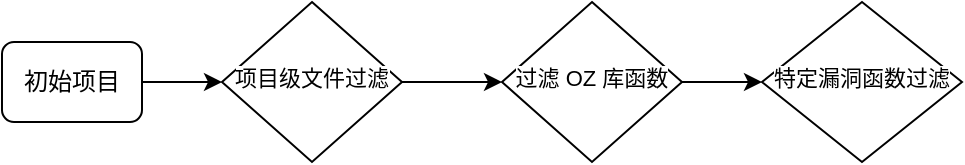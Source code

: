 <mxfile version="24.8.3">
  <diagram id="C5RBs43oDa-KdzZeNtuy" name="Page-1">
    <mxGraphModel dx="795" dy="539" grid="1" gridSize="10" guides="1" tooltips="1" connect="1" arrows="1" fold="1" page="1" pageScale="1" pageWidth="827" pageHeight="1169" math="0" shadow="0">
      <root>
        <mxCell id="WIyWlLk6GJQsqaUBKTNV-0" />
        <mxCell id="WIyWlLk6GJQsqaUBKTNV-1" parent="WIyWlLk6GJQsqaUBKTNV-0" />
        <mxCell id="MkPqLZXZ7ymEa9cdz2N1-0" style="edgeStyle=orthogonalEdgeStyle;rounded=0;orthogonalLoop=1;jettySize=auto;html=1;exitX=1;exitY=0.5;exitDx=0;exitDy=0;" edge="1" parent="WIyWlLk6GJQsqaUBKTNV-1" source="WIyWlLk6GJQsqaUBKTNV-3">
          <mxGeometry relative="1" as="geometry">
            <mxPoint x="260" y="100" as="targetPoint" />
          </mxGeometry>
        </mxCell>
        <mxCell id="WIyWlLk6GJQsqaUBKTNV-3" value="初始项目" style="rounded=1;whiteSpace=wrap;html=1;fontSize=12;glass=0;strokeWidth=1;shadow=0;" parent="WIyWlLk6GJQsqaUBKTNV-1" vertex="1">
          <mxGeometry x="150" y="80" width="70" height="40" as="geometry" />
        </mxCell>
        <mxCell id="MkPqLZXZ7ymEa9cdz2N1-2" style="edgeStyle=orthogonalEdgeStyle;rounded=0;orthogonalLoop=1;jettySize=auto;html=1;exitX=1;exitY=0.5;exitDx=0;exitDy=0;" edge="1" parent="WIyWlLk6GJQsqaUBKTNV-1" source="MkPqLZXZ7ymEa9cdz2N1-6">
          <mxGeometry relative="1" as="geometry">
            <mxPoint x="400" y="100" as="targetPoint" />
            <mxPoint x="450" y="100" as="sourcePoint" />
          </mxGeometry>
        </mxCell>
        <mxCell id="MkPqLZXZ7ymEa9cdz2N1-6" value="&lt;span style=&quot;font-size: 11px; white-space: nowrap; background-color: rgb(255, 255, 255);&quot;&gt;项目级文件过滤&lt;/span&gt;" style="rhombus;whiteSpace=wrap;html=1;shadow=0;fontFamily=Helvetica;fontSize=12;align=center;strokeWidth=1;spacing=6;spacingTop=-4;" vertex="1" parent="WIyWlLk6GJQsqaUBKTNV-1">
          <mxGeometry x="260" y="60" width="90" height="80" as="geometry" />
        </mxCell>
        <mxCell id="MkPqLZXZ7ymEa9cdz2N1-8" style="edgeStyle=orthogonalEdgeStyle;rounded=0;orthogonalLoop=1;jettySize=auto;html=1;" edge="1" parent="WIyWlLk6GJQsqaUBKTNV-1" source="MkPqLZXZ7ymEa9cdz2N1-7">
          <mxGeometry relative="1" as="geometry">
            <mxPoint x="530" y="100" as="targetPoint" />
          </mxGeometry>
        </mxCell>
        <mxCell id="MkPqLZXZ7ymEa9cdz2N1-7" value="&lt;span style=&quot;font-size: 11px; white-space: nowrap; background-color: rgb(255, 255, 255);&quot;&gt;过滤 OZ 库函数&lt;/span&gt;" style="rhombus;whiteSpace=wrap;html=1;shadow=0;fontFamily=Helvetica;fontSize=12;align=center;strokeWidth=1;spacing=6;spacingTop=-4;" vertex="1" parent="WIyWlLk6GJQsqaUBKTNV-1">
          <mxGeometry x="400" y="60" width="90" height="80" as="geometry" />
        </mxCell>
        <mxCell id="MkPqLZXZ7ymEa9cdz2N1-12" value="&lt;span style=&quot;font-size: 11px; white-space: nowrap; background-color: rgb(255, 255, 255);&quot;&gt;特定漏洞函数过滤&lt;/span&gt;" style="rhombus;whiteSpace=wrap;html=1;shadow=0;fontFamily=Helvetica;fontSize=12;align=center;strokeWidth=1;spacing=6;spacingTop=-4;" vertex="1" parent="WIyWlLk6GJQsqaUBKTNV-1">
          <mxGeometry x="530" y="60" width="100" height="80" as="geometry" />
        </mxCell>
      </root>
    </mxGraphModel>
  </diagram>
</mxfile>
